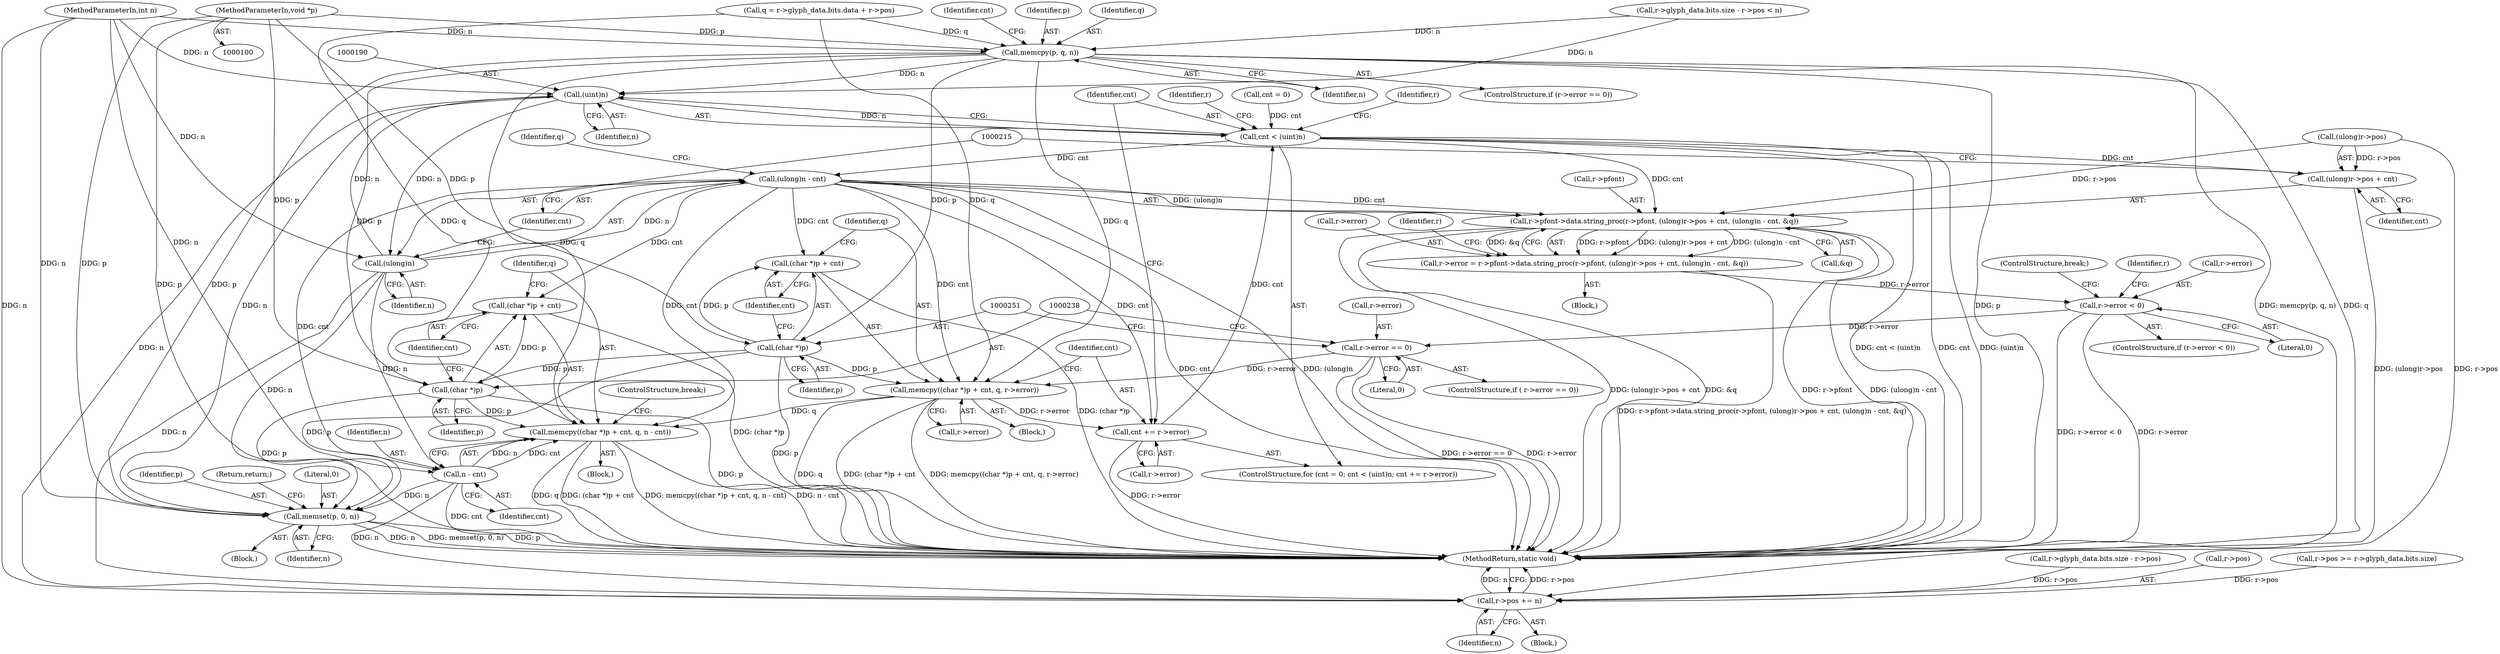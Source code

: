 digraph "0_ghostscript_937ccd17ac65935633b2ebc06cb7089b91e17e6b@pointer" {
"1000102" [label="(MethodParameterIn,void *p)"];
"1000178" [label="(Call,memcpy(p, q, n))"];
"1000189" [label="(Call,(uint)n)"];
"1000187" [label="(Call,cnt < (uint)n)"];
"1000202" [label="(Call,r->pfont->data.string_proc(r->pfont, (ulong)r->pos + cnt, (ulong)n - cnt, &q))"];
"1000198" [label="(Call,r->error = r->pfont->data.string_proc(r->pfont, (ulong)r->pos + cnt, (ulong)n - cnt, &q))"];
"1000221" [label="(Call,r->error < 0)"];
"1000229" [label="(Call,r->error == 0)"];
"1000248" [label="(Call,memcpy((char *)p + cnt, q, r->error))"];
"1000192" [label="(Call,cnt += r->error)"];
"1000235" [label="(Call,memcpy((char *)p + cnt, q, n - cnt))"];
"1000206" [label="(Call,(ulong)r->pos + cnt)"];
"1000213" [label="(Call,(ulong)n - cnt)"];
"1000236" [label="(Call,(char *)p + cnt)"];
"1000242" [label="(Call,n - cnt)"];
"1000263" [label="(Call,memset(p, 0, n))"];
"1000268" [label="(Call,r->pos += n)"];
"1000249" [label="(Call,(char *)p + cnt)"];
"1000214" [label="(Call,(ulong)n)"];
"1000237" [label="(Call,(char *)p)"];
"1000250" [label="(Call,(char *)p)"];
"1000157" [label="(Call,r->glyph_data.bits.size - r->pos)"];
"1000234" [label="(Block,)"];
"1000222" [label="(Call,r->error)"];
"1000180" [label="(Identifier,q)"];
"1000273" [label="(MethodReturn,static void)"];
"1000248" [label="(Call,memcpy((char *)p + cnt, q, r->error))"];
"1000263" [label="(Call,memset(p, 0, n))"];
"1000188" [label="(Identifier,cnt)"];
"1000254" [label="(Identifier,q)"];
"1000241" [label="(Identifier,q)"];
"1000240" [label="(Identifier,cnt)"];
"1000192" [label="(Call,cnt += r->error)"];
"1000269" [label="(Call,r->pos)"];
"1000239" [label="(Identifier,p)"];
"1000252" [label="(Identifier,p)"];
"1000187" [label="(Call,cnt < (uint)n)"];
"1000255" [label="(Call,r->error)"];
"1000183" [label="(ControlStructure,for (cnt = 0; cnt < (uint)n; cnt += r->error))"];
"1000212" [label="(Identifier,cnt)"];
"1000126" [label="(Call,q = r->glyph_data.bits.data + r->pos)"];
"1000193" [label="(Identifier,cnt)"];
"1000178" [label="(Call,memcpy(p, q, n))"];
"1000262" [label="(Block,)"];
"1000266" [label="(Identifier,n)"];
"1000200" [label="(Identifier,r)"];
"1000219" [label="(Identifier,q)"];
"1000199" [label="(Call,r->error)"];
"1000184" [label="(Call,cnt = 0)"];
"1000218" [label="(Call,&q)"];
"1000194" [label="(Call,r->error)"];
"1000235" [label="(Call,memcpy((char *)p + cnt, q, n - cnt))"];
"1000272" [label="(Identifier,n)"];
"1000207" [label="(Call,(ulong)r->pos)"];
"1000214" [label="(Call,(ulong)n)"];
"1000221" [label="(Call,r->error < 0)"];
"1000181" [label="(Identifier,n)"];
"1000223" [label="(Identifier,r)"];
"1000226" [label="(ControlStructure,break;)"];
"1000185" [label="(Identifier,cnt)"];
"1000102" [label="(MethodParameterIn,void *p)"];
"1000237" [label="(Call,(char *)p)"];
"1000206" [label="(Call,(ulong)r->pos + cnt)"];
"1000231" [label="(Identifier,r)"];
"1000229" [label="(Call,r->error == 0)"];
"1000228" [label="(ControlStructure,if ( r->error == 0))"];
"1000249" [label="(Call,(char *)p + cnt)"];
"1000202" [label="(Call,r->pfont->data.string_proc(r->pfont, (ulong)r->pos + cnt, (ulong)n - cnt, &q))"];
"1000189" [label="(Call,(uint)n)"];
"1000225" [label="(Literal,0)"];
"1000217" [label="(Identifier,cnt)"];
"1000172" [label="(ControlStructure,if (r->error == 0))"];
"1000203" [label="(Call,r->pfont)"];
"1000236" [label="(Call,(char *)p + cnt)"];
"1000264" [label="(Identifier,p)"];
"1000104" [label="(Block,)"];
"1000267" [label="(Return,return;)"];
"1000247" [label="(Block,)"];
"1000230" [label="(Call,r->error)"];
"1000250" [label="(Call,(char *)p)"];
"1000253" [label="(Identifier,cnt)"];
"1000156" [label="(Call,r->glyph_data.bits.size - r->pos < n)"];
"1000243" [label="(Identifier,n)"];
"1000198" [label="(Call,r->error = r->pfont->data.string_proc(r->pfont, (ulong)r->pos + cnt, (ulong)n - cnt, &q))"];
"1000268" [label="(Call,r->pos += n)"];
"1000145" [label="(Call,r->pos >= r->glyph_data.bits.size)"];
"1000191" [label="(Identifier,n)"];
"1000179" [label="(Identifier,p)"];
"1000265" [label="(Literal,0)"];
"1000220" [label="(ControlStructure,if (r->error < 0))"];
"1000103" [label="(MethodParameterIn,int n)"];
"1000245" [label="(ControlStructure,break;)"];
"1000242" [label="(Call,n - cnt)"];
"1000197" [label="(Block,)"];
"1000260" [label="(Identifier,r)"];
"1000213" [label="(Call,(ulong)n - cnt)"];
"1000244" [label="(Identifier,cnt)"];
"1000233" [label="(Literal,0)"];
"1000216" [label="(Identifier,n)"];
"1000102" -> "1000100"  [label="AST: "];
"1000102" -> "1000273"  [label="DDG: p"];
"1000102" -> "1000178"  [label="DDG: p"];
"1000102" -> "1000237"  [label="DDG: p"];
"1000102" -> "1000250"  [label="DDG: p"];
"1000102" -> "1000263"  [label="DDG: p"];
"1000178" -> "1000172"  [label="AST: "];
"1000178" -> "1000181"  [label="CFG: "];
"1000179" -> "1000178"  [label="AST: "];
"1000180" -> "1000178"  [label="AST: "];
"1000181" -> "1000178"  [label="AST: "];
"1000185" -> "1000178"  [label="CFG: "];
"1000178" -> "1000273"  [label="DDG: p"];
"1000178" -> "1000273"  [label="DDG: memcpy(p, q, n)"];
"1000178" -> "1000273"  [label="DDG: q"];
"1000126" -> "1000178"  [label="DDG: q"];
"1000156" -> "1000178"  [label="DDG: n"];
"1000103" -> "1000178"  [label="DDG: n"];
"1000178" -> "1000189"  [label="DDG: n"];
"1000178" -> "1000237"  [label="DDG: p"];
"1000178" -> "1000235"  [label="DDG: q"];
"1000178" -> "1000250"  [label="DDG: p"];
"1000178" -> "1000248"  [label="DDG: q"];
"1000178" -> "1000263"  [label="DDG: p"];
"1000189" -> "1000187"  [label="AST: "];
"1000189" -> "1000191"  [label="CFG: "];
"1000190" -> "1000189"  [label="AST: "];
"1000191" -> "1000189"  [label="AST: "];
"1000187" -> "1000189"  [label="CFG: "];
"1000189" -> "1000187"  [label="DDG: n"];
"1000156" -> "1000189"  [label="DDG: n"];
"1000214" -> "1000189"  [label="DDG: n"];
"1000103" -> "1000189"  [label="DDG: n"];
"1000189" -> "1000214"  [label="DDG: n"];
"1000189" -> "1000263"  [label="DDG: n"];
"1000189" -> "1000268"  [label="DDG: n"];
"1000187" -> "1000183"  [label="AST: "];
"1000188" -> "1000187"  [label="AST: "];
"1000200" -> "1000187"  [label="CFG: "];
"1000260" -> "1000187"  [label="CFG: "];
"1000187" -> "1000273"  [label="DDG: cnt < (uint)n"];
"1000187" -> "1000273"  [label="DDG: cnt"];
"1000187" -> "1000273"  [label="DDG: (uint)n"];
"1000184" -> "1000187"  [label="DDG: cnt"];
"1000192" -> "1000187"  [label="DDG: cnt"];
"1000187" -> "1000202"  [label="DDG: cnt"];
"1000187" -> "1000206"  [label="DDG: cnt"];
"1000187" -> "1000213"  [label="DDG: cnt"];
"1000202" -> "1000198"  [label="AST: "];
"1000202" -> "1000218"  [label="CFG: "];
"1000203" -> "1000202"  [label="AST: "];
"1000206" -> "1000202"  [label="AST: "];
"1000213" -> "1000202"  [label="AST: "];
"1000218" -> "1000202"  [label="AST: "];
"1000198" -> "1000202"  [label="CFG: "];
"1000202" -> "1000273"  [label="DDG: (ulong)r->pos + cnt"];
"1000202" -> "1000273"  [label="DDG: &q"];
"1000202" -> "1000273"  [label="DDG: r->pfont"];
"1000202" -> "1000273"  [label="DDG: (ulong)n - cnt"];
"1000202" -> "1000198"  [label="DDG: r->pfont"];
"1000202" -> "1000198"  [label="DDG: (ulong)r->pos + cnt"];
"1000202" -> "1000198"  [label="DDG: (ulong)n - cnt"];
"1000202" -> "1000198"  [label="DDG: &q"];
"1000207" -> "1000202"  [label="DDG: r->pos"];
"1000213" -> "1000202"  [label="DDG: (ulong)n"];
"1000213" -> "1000202"  [label="DDG: cnt"];
"1000198" -> "1000197"  [label="AST: "];
"1000199" -> "1000198"  [label="AST: "];
"1000223" -> "1000198"  [label="CFG: "];
"1000198" -> "1000273"  [label="DDG: r->pfont->data.string_proc(r->pfont, (ulong)r->pos + cnt, (ulong)n - cnt, &q)"];
"1000198" -> "1000221"  [label="DDG: r->error"];
"1000221" -> "1000220"  [label="AST: "];
"1000221" -> "1000225"  [label="CFG: "];
"1000222" -> "1000221"  [label="AST: "];
"1000225" -> "1000221"  [label="AST: "];
"1000226" -> "1000221"  [label="CFG: "];
"1000231" -> "1000221"  [label="CFG: "];
"1000221" -> "1000273"  [label="DDG: r->error < 0"];
"1000221" -> "1000273"  [label="DDG: r->error"];
"1000221" -> "1000229"  [label="DDG: r->error"];
"1000229" -> "1000228"  [label="AST: "];
"1000229" -> "1000233"  [label="CFG: "];
"1000230" -> "1000229"  [label="AST: "];
"1000233" -> "1000229"  [label="AST: "];
"1000238" -> "1000229"  [label="CFG: "];
"1000251" -> "1000229"  [label="CFG: "];
"1000229" -> "1000273"  [label="DDG: r->error == 0"];
"1000229" -> "1000273"  [label="DDG: r->error"];
"1000229" -> "1000248"  [label="DDG: r->error"];
"1000248" -> "1000247"  [label="AST: "];
"1000248" -> "1000255"  [label="CFG: "];
"1000249" -> "1000248"  [label="AST: "];
"1000254" -> "1000248"  [label="AST: "];
"1000255" -> "1000248"  [label="AST: "];
"1000193" -> "1000248"  [label="CFG: "];
"1000248" -> "1000273"  [label="DDG: memcpy((char *)p + cnt, q, r->error)"];
"1000248" -> "1000273"  [label="DDG: q"];
"1000248" -> "1000273"  [label="DDG: (char *)p + cnt"];
"1000248" -> "1000192"  [label="DDG: r->error"];
"1000248" -> "1000235"  [label="DDG: q"];
"1000250" -> "1000248"  [label="DDG: p"];
"1000213" -> "1000248"  [label="DDG: cnt"];
"1000126" -> "1000248"  [label="DDG: q"];
"1000192" -> "1000183"  [label="AST: "];
"1000192" -> "1000194"  [label="CFG: "];
"1000193" -> "1000192"  [label="AST: "];
"1000194" -> "1000192"  [label="AST: "];
"1000188" -> "1000192"  [label="CFG: "];
"1000192" -> "1000273"  [label="DDG: r->error"];
"1000213" -> "1000192"  [label="DDG: cnt"];
"1000235" -> "1000234"  [label="AST: "];
"1000235" -> "1000242"  [label="CFG: "];
"1000236" -> "1000235"  [label="AST: "];
"1000241" -> "1000235"  [label="AST: "];
"1000242" -> "1000235"  [label="AST: "];
"1000245" -> "1000235"  [label="CFG: "];
"1000235" -> "1000273"  [label="DDG: (char *)p + cnt"];
"1000235" -> "1000273"  [label="DDG: memcpy((char *)p + cnt, q, n - cnt)"];
"1000235" -> "1000273"  [label="DDG: n - cnt"];
"1000235" -> "1000273"  [label="DDG: q"];
"1000237" -> "1000235"  [label="DDG: p"];
"1000213" -> "1000235"  [label="DDG: cnt"];
"1000126" -> "1000235"  [label="DDG: q"];
"1000242" -> "1000235"  [label="DDG: n"];
"1000242" -> "1000235"  [label="DDG: cnt"];
"1000206" -> "1000212"  [label="CFG: "];
"1000207" -> "1000206"  [label="AST: "];
"1000212" -> "1000206"  [label="AST: "];
"1000215" -> "1000206"  [label="CFG: "];
"1000206" -> "1000273"  [label="DDG: (ulong)r->pos"];
"1000207" -> "1000206"  [label="DDG: r->pos"];
"1000213" -> "1000217"  [label="CFG: "];
"1000214" -> "1000213"  [label="AST: "];
"1000217" -> "1000213"  [label="AST: "];
"1000219" -> "1000213"  [label="CFG: "];
"1000213" -> "1000273"  [label="DDG: cnt"];
"1000213" -> "1000273"  [label="DDG: (ulong)n"];
"1000214" -> "1000213"  [label="DDG: n"];
"1000213" -> "1000236"  [label="DDG: cnt"];
"1000213" -> "1000242"  [label="DDG: cnt"];
"1000213" -> "1000249"  [label="DDG: cnt"];
"1000236" -> "1000240"  [label="CFG: "];
"1000237" -> "1000236"  [label="AST: "];
"1000240" -> "1000236"  [label="AST: "];
"1000241" -> "1000236"  [label="CFG: "];
"1000236" -> "1000273"  [label="DDG: (char *)p"];
"1000237" -> "1000236"  [label="DDG: p"];
"1000242" -> "1000244"  [label="CFG: "];
"1000243" -> "1000242"  [label="AST: "];
"1000244" -> "1000242"  [label="AST: "];
"1000242" -> "1000273"  [label="DDG: cnt"];
"1000214" -> "1000242"  [label="DDG: n"];
"1000103" -> "1000242"  [label="DDG: n"];
"1000242" -> "1000263"  [label="DDG: n"];
"1000242" -> "1000268"  [label="DDG: n"];
"1000263" -> "1000262"  [label="AST: "];
"1000263" -> "1000266"  [label="CFG: "];
"1000264" -> "1000263"  [label="AST: "];
"1000265" -> "1000263"  [label="AST: "];
"1000266" -> "1000263"  [label="AST: "];
"1000267" -> "1000263"  [label="CFG: "];
"1000263" -> "1000273"  [label="DDG: memset(p, 0, n)"];
"1000263" -> "1000273"  [label="DDG: p"];
"1000263" -> "1000273"  [label="DDG: n"];
"1000237" -> "1000263"  [label="DDG: p"];
"1000250" -> "1000263"  [label="DDG: p"];
"1000214" -> "1000263"  [label="DDG: n"];
"1000103" -> "1000263"  [label="DDG: n"];
"1000268" -> "1000104"  [label="AST: "];
"1000268" -> "1000272"  [label="CFG: "];
"1000269" -> "1000268"  [label="AST: "];
"1000272" -> "1000268"  [label="AST: "];
"1000273" -> "1000268"  [label="CFG: "];
"1000268" -> "1000273"  [label="DDG: r->pos"];
"1000268" -> "1000273"  [label="DDG: n"];
"1000214" -> "1000268"  [label="DDG: n"];
"1000103" -> "1000268"  [label="DDG: n"];
"1000207" -> "1000268"  [label="DDG: r->pos"];
"1000145" -> "1000268"  [label="DDG: r->pos"];
"1000157" -> "1000268"  [label="DDG: r->pos"];
"1000249" -> "1000253"  [label="CFG: "];
"1000250" -> "1000249"  [label="AST: "];
"1000253" -> "1000249"  [label="AST: "];
"1000254" -> "1000249"  [label="CFG: "];
"1000249" -> "1000273"  [label="DDG: (char *)p"];
"1000250" -> "1000249"  [label="DDG: p"];
"1000214" -> "1000216"  [label="CFG: "];
"1000215" -> "1000214"  [label="AST: "];
"1000216" -> "1000214"  [label="AST: "];
"1000217" -> "1000214"  [label="CFG: "];
"1000103" -> "1000214"  [label="DDG: n"];
"1000237" -> "1000239"  [label="CFG: "];
"1000238" -> "1000237"  [label="AST: "];
"1000239" -> "1000237"  [label="AST: "];
"1000240" -> "1000237"  [label="CFG: "];
"1000237" -> "1000273"  [label="DDG: p"];
"1000250" -> "1000237"  [label="DDG: p"];
"1000250" -> "1000252"  [label="CFG: "];
"1000251" -> "1000250"  [label="AST: "];
"1000252" -> "1000250"  [label="AST: "];
"1000253" -> "1000250"  [label="CFG: "];
"1000250" -> "1000273"  [label="DDG: p"];
}
